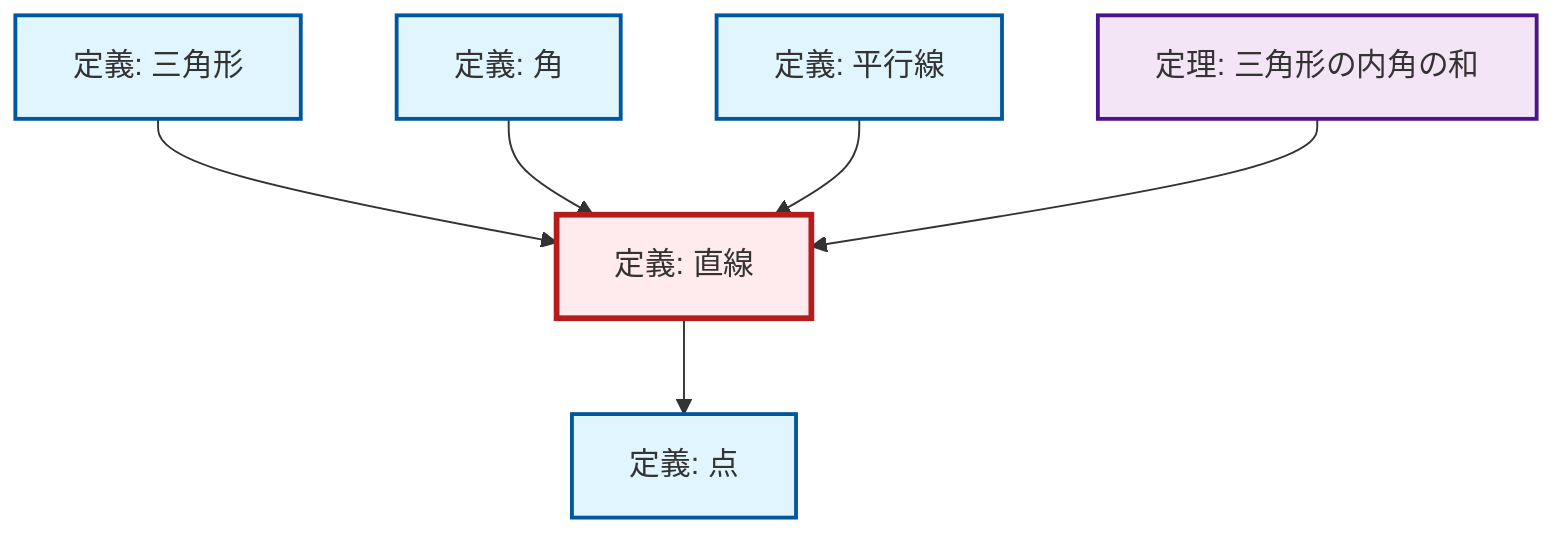 graph TD
    classDef definition fill:#e1f5fe,stroke:#01579b,stroke-width:2px
    classDef theorem fill:#f3e5f5,stroke:#4a148c,stroke-width:2px
    classDef axiom fill:#fff3e0,stroke:#e65100,stroke-width:2px
    classDef example fill:#e8f5e9,stroke:#1b5e20,stroke-width:2px
    classDef current fill:#ffebee,stroke:#b71c1c,stroke-width:3px
    def-triangle["定義: 三角形"]:::definition
    def-angle["定義: 角"]:::definition
    thm-angle-sum-triangle["定理: 三角形の内角の和"]:::theorem
    def-parallel["定義: 平行線"]:::definition
    def-line["定義: 直線"]:::definition
    def-point["定義: 点"]:::definition
    def-line --> def-point
    def-triangle --> def-line
    def-angle --> def-line
    def-parallel --> def-line
    thm-angle-sum-triangle --> def-line
    class def-line current